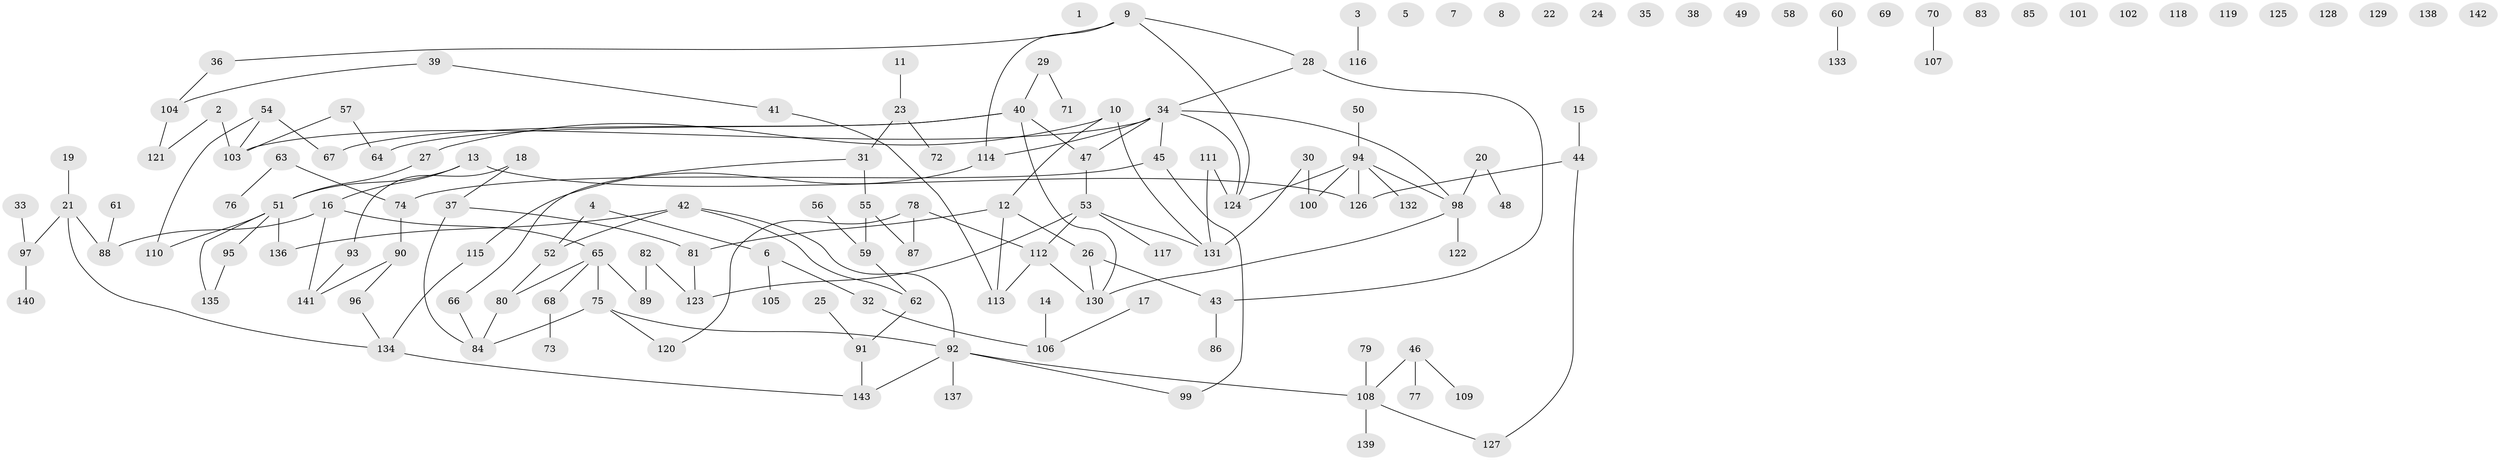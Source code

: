 // Generated by graph-tools (version 1.1) at 2025/00/03/09/25 03:00:54]
// undirected, 143 vertices, 151 edges
graph export_dot {
graph [start="1"]
  node [color=gray90,style=filled];
  1;
  2;
  3;
  4;
  5;
  6;
  7;
  8;
  9;
  10;
  11;
  12;
  13;
  14;
  15;
  16;
  17;
  18;
  19;
  20;
  21;
  22;
  23;
  24;
  25;
  26;
  27;
  28;
  29;
  30;
  31;
  32;
  33;
  34;
  35;
  36;
  37;
  38;
  39;
  40;
  41;
  42;
  43;
  44;
  45;
  46;
  47;
  48;
  49;
  50;
  51;
  52;
  53;
  54;
  55;
  56;
  57;
  58;
  59;
  60;
  61;
  62;
  63;
  64;
  65;
  66;
  67;
  68;
  69;
  70;
  71;
  72;
  73;
  74;
  75;
  76;
  77;
  78;
  79;
  80;
  81;
  82;
  83;
  84;
  85;
  86;
  87;
  88;
  89;
  90;
  91;
  92;
  93;
  94;
  95;
  96;
  97;
  98;
  99;
  100;
  101;
  102;
  103;
  104;
  105;
  106;
  107;
  108;
  109;
  110;
  111;
  112;
  113;
  114;
  115;
  116;
  117;
  118;
  119;
  120;
  121;
  122;
  123;
  124;
  125;
  126;
  127;
  128;
  129;
  130;
  131;
  132;
  133;
  134;
  135;
  136;
  137;
  138;
  139;
  140;
  141;
  142;
  143;
  2 -- 103;
  2 -- 121;
  3 -- 116;
  4 -- 6;
  4 -- 52;
  6 -- 32;
  6 -- 105;
  9 -- 28;
  9 -- 36;
  9 -- 114;
  9 -- 124;
  10 -- 12;
  10 -- 27;
  10 -- 131;
  11 -- 23;
  12 -- 26;
  12 -- 81;
  12 -- 113;
  13 -- 16;
  13 -- 51;
  13 -- 126;
  14 -- 106;
  15 -- 44;
  16 -- 65;
  16 -- 88;
  16 -- 141;
  17 -- 106;
  18 -- 37;
  18 -- 93;
  19 -- 21;
  20 -- 48;
  20 -- 98;
  21 -- 88;
  21 -- 97;
  21 -- 134;
  23 -- 31;
  23 -- 72;
  25 -- 91;
  26 -- 43;
  26 -- 130;
  27 -- 51;
  28 -- 34;
  28 -- 43;
  29 -- 40;
  29 -- 71;
  30 -- 100;
  30 -- 131;
  31 -- 55;
  31 -- 66;
  32 -- 106;
  33 -- 97;
  34 -- 45;
  34 -- 47;
  34 -- 98;
  34 -- 103;
  34 -- 114;
  34 -- 124;
  36 -- 104;
  37 -- 81;
  37 -- 84;
  39 -- 41;
  39 -- 104;
  40 -- 47;
  40 -- 64;
  40 -- 67;
  40 -- 130;
  41 -- 113;
  42 -- 52;
  42 -- 62;
  42 -- 92;
  42 -- 136;
  43 -- 86;
  44 -- 126;
  44 -- 127;
  45 -- 74;
  45 -- 99;
  46 -- 77;
  46 -- 108;
  46 -- 109;
  47 -- 53;
  50 -- 94;
  51 -- 95;
  51 -- 110;
  51 -- 135;
  51 -- 136;
  52 -- 80;
  53 -- 112;
  53 -- 117;
  53 -- 123;
  53 -- 131;
  54 -- 67;
  54 -- 103;
  54 -- 110;
  55 -- 59;
  55 -- 87;
  56 -- 59;
  57 -- 64;
  57 -- 103;
  59 -- 62;
  60 -- 133;
  61 -- 88;
  62 -- 91;
  63 -- 74;
  63 -- 76;
  65 -- 68;
  65 -- 75;
  65 -- 80;
  65 -- 89;
  66 -- 84;
  68 -- 73;
  70 -- 107;
  74 -- 90;
  75 -- 84;
  75 -- 92;
  75 -- 120;
  78 -- 87;
  78 -- 112;
  78 -- 120;
  79 -- 108;
  80 -- 84;
  81 -- 123;
  82 -- 89;
  82 -- 123;
  90 -- 96;
  90 -- 141;
  91 -- 143;
  92 -- 99;
  92 -- 108;
  92 -- 137;
  92 -- 143;
  93 -- 141;
  94 -- 98;
  94 -- 100;
  94 -- 124;
  94 -- 126;
  94 -- 132;
  95 -- 135;
  96 -- 134;
  97 -- 140;
  98 -- 122;
  98 -- 130;
  104 -- 121;
  108 -- 127;
  108 -- 139;
  111 -- 124;
  111 -- 131;
  112 -- 113;
  112 -- 130;
  114 -- 115;
  115 -- 134;
  134 -- 143;
}
